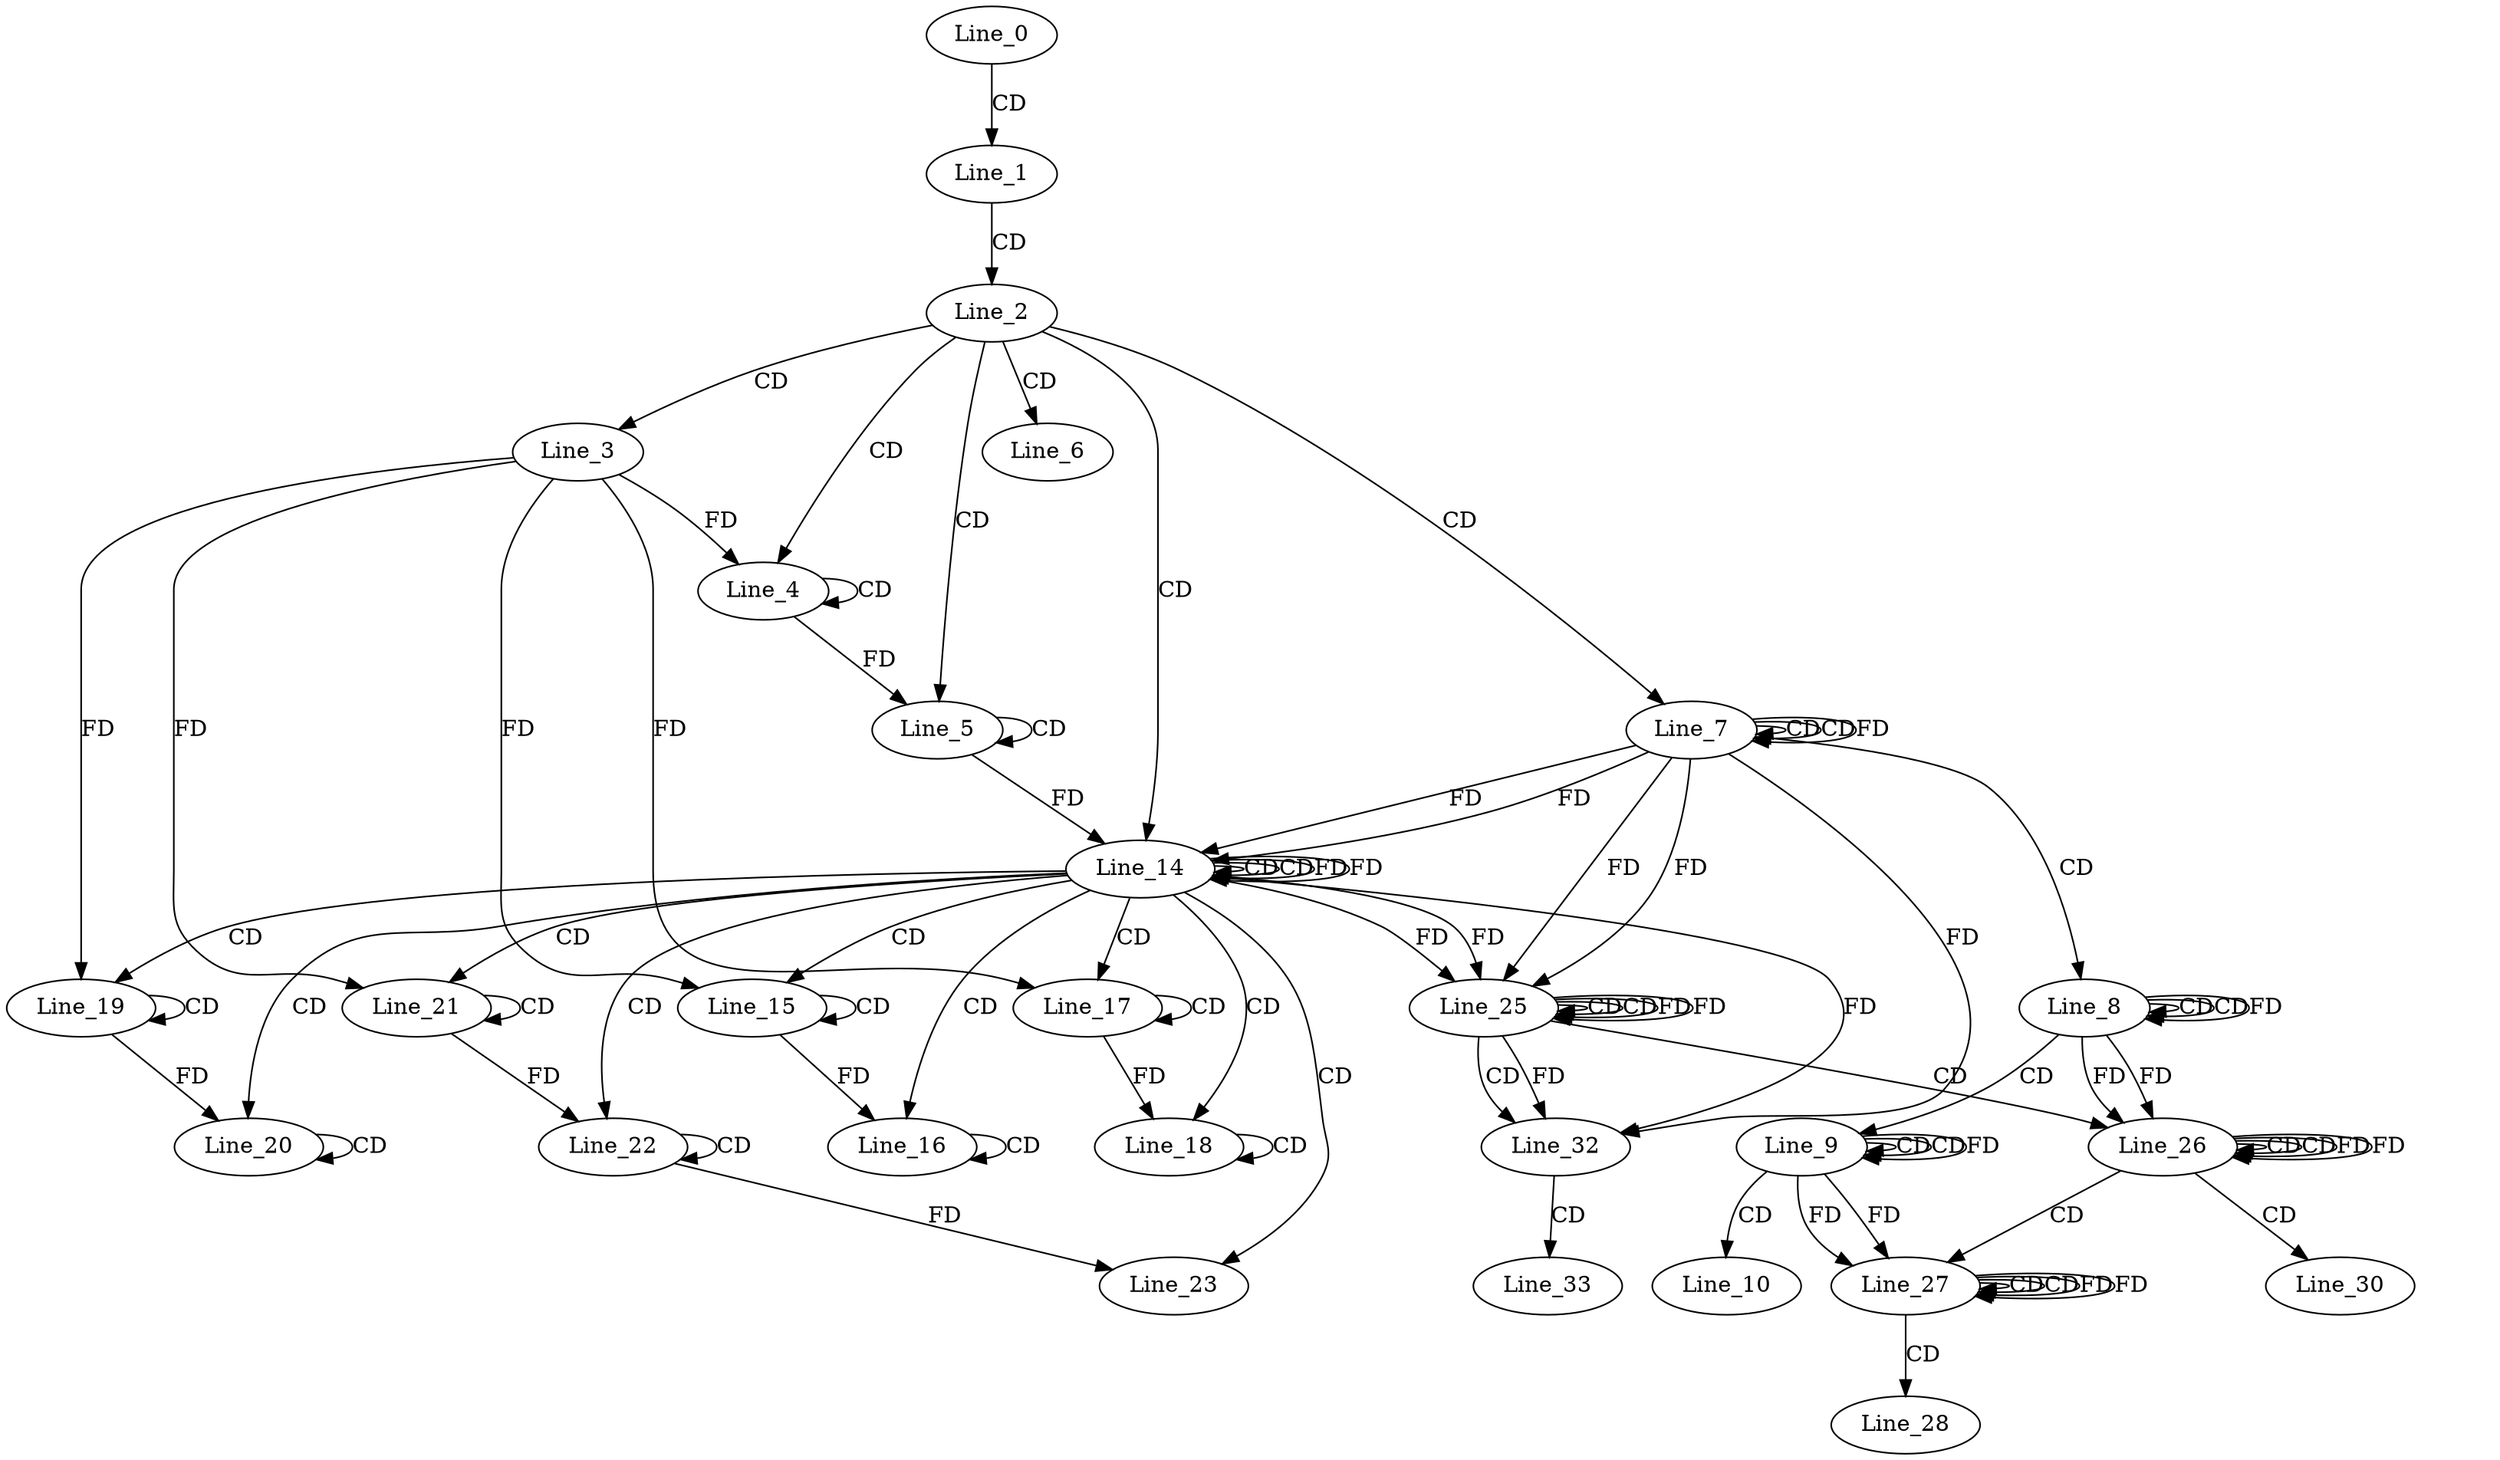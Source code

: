digraph G {
  Line_0;
  Line_1;
  Line_2;
  Line_3;
  Line_4;
  Line_4;
  Line_5;
  Line_5;
  Line_6;
  Line_7;
  Line_7;
  Line_7;
  Line_8;
  Line_8;
  Line_8;
  Line_9;
  Line_9;
  Line_9;
  Line_10;
  Line_14;
  Line_14;
  Line_14;
  Line_15;
  Line_15;
  Line_16;
  Line_16;
  Line_17;
  Line_17;
  Line_18;
  Line_18;
  Line_19;
  Line_19;
  Line_20;
  Line_20;
  Line_21;
  Line_21;
  Line_22;
  Line_22;
  Line_23;
  Line_25;
  Line_25;
  Line_25;
  Line_26;
  Line_26;
  Line_26;
  Line_27;
  Line_27;
  Line_27;
  Line_28;
  Line_30;
  Line_32;
  Line_33;
  Line_0 -> Line_1 [ label="CD" ];
  Line_1 -> Line_2 [ label="CD" ];
  Line_2 -> Line_3 [ label="CD" ];
  Line_2 -> Line_4 [ label="CD" ];
  Line_4 -> Line_4 [ label="CD" ];
  Line_3 -> Line_4 [ label="FD" ];
  Line_2 -> Line_5 [ label="CD" ];
  Line_5 -> Line_5 [ label="CD" ];
  Line_4 -> Line_5 [ label="FD" ];
  Line_2 -> Line_6 [ label="CD" ];
  Line_2 -> Line_7 [ label="CD" ];
  Line_7 -> Line_7 [ label="CD" ];
  Line_7 -> Line_7 [ label="CD" ];
  Line_7 -> Line_7 [ label="FD" ];
  Line_7 -> Line_8 [ label="CD" ];
  Line_8 -> Line_8 [ label="CD" ];
  Line_8 -> Line_8 [ label="CD" ];
  Line_8 -> Line_8 [ label="FD" ];
  Line_8 -> Line_9 [ label="CD" ];
  Line_9 -> Line_9 [ label="CD" ];
  Line_9 -> Line_9 [ label="CD" ];
  Line_9 -> Line_9 [ label="FD" ];
  Line_9 -> Line_10 [ label="CD" ];
  Line_2 -> Line_14 [ label="CD" ];
  Line_14 -> Line_14 [ label="CD" ];
  Line_7 -> Line_14 [ label="FD" ];
  Line_5 -> Line_14 [ label="FD" ];
  Line_14 -> Line_14 [ label="CD" ];
  Line_14 -> Line_14 [ label="FD" ];
  Line_7 -> Line_14 [ label="FD" ];
  Line_14 -> Line_15 [ label="CD" ];
  Line_15 -> Line_15 [ label="CD" ];
  Line_3 -> Line_15 [ label="FD" ];
  Line_14 -> Line_16 [ label="CD" ];
  Line_16 -> Line_16 [ label="CD" ];
  Line_15 -> Line_16 [ label="FD" ];
  Line_14 -> Line_17 [ label="CD" ];
  Line_17 -> Line_17 [ label="CD" ];
  Line_3 -> Line_17 [ label="FD" ];
  Line_14 -> Line_18 [ label="CD" ];
  Line_18 -> Line_18 [ label="CD" ];
  Line_17 -> Line_18 [ label="FD" ];
  Line_14 -> Line_19 [ label="CD" ];
  Line_19 -> Line_19 [ label="CD" ];
  Line_3 -> Line_19 [ label="FD" ];
  Line_14 -> Line_20 [ label="CD" ];
  Line_20 -> Line_20 [ label="CD" ];
  Line_19 -> Line_20 [ label="FD" ];
  Line_14 -> Line_21 [ label="CD" ];
  Line_21 -> Line_21 [ label="CD" ];
  Line_3 -> Line_21 [ label="FD" ];
  Line_14 -> Line_22 [ label="CD" ];
  Line_22 -> Line_22 [ label="CD" ];
  Line_21 -> Line_22 [ label="FD" ];
  Line_14 -> Line_23 [ label="CD" ];
  Line_22 -> Line_23 [ label="FD" ];
  Line_25 -> Line_25 [ label="CD" ];
  Line_14 -> Line_25 [ label="FD" ];
  Line_7 -> Line_25 [ label="FD" ];
  Line_25 -> Line_25 [ label="CD" ];
  Line_25 -> Line_25 [ label="FD" ];
  Line_14 -> Line_25 [ label="FD" ];
  Line_7 -> Line_25 [ label="FD" ];
  Line_25 -> Line_26 [ label="CD" ];
  Line_26 -> Line_26 [ label="CD" ];
  Line_8 -> Line_26 [ label="FD" ];
  Line_26 -> Line_26 [ label="CD" ];
  Line_26 -> Line_26 [ label="FD" ];
  Line_8 -> Line_26 [ label="FD" ];
  Line_26 -> Line_27 [ label="CD" ];
  Line_27 -> Line_27 [ label="CD" ];
  Line_9 -> Line_27 [ label="FD" ];
  Line_27 -> Line_27 [ label="CD" ];
  Line_27 -> Line_27 [ label="FD" ];
  Line_9 -> Line_27 [ label="FD" ];
  Line_27 -> Line_28 [ label="CD" ];
  Line_26 -> Line_30 [ label="CD" ];
  Line_25 -> Line_32 [ label="CD" ];
  Line_25 -> Line_32 [ label="FD" ];
  Line_14 -> Line_32 [ label="FD" ];
  Line_7 -> Line_32 [ label="FD" ];
  Line_32 -> Line_33 [ label="CD" ];
  Line_14 -> Line_14 [ label="FD" ];
  Line_25 -> Line_25 [ label="FD" ];
  Line_26 -> Line_26 [ label="FD" ];
  Line_27 -> Line_27 [ label="FD" ];
}
